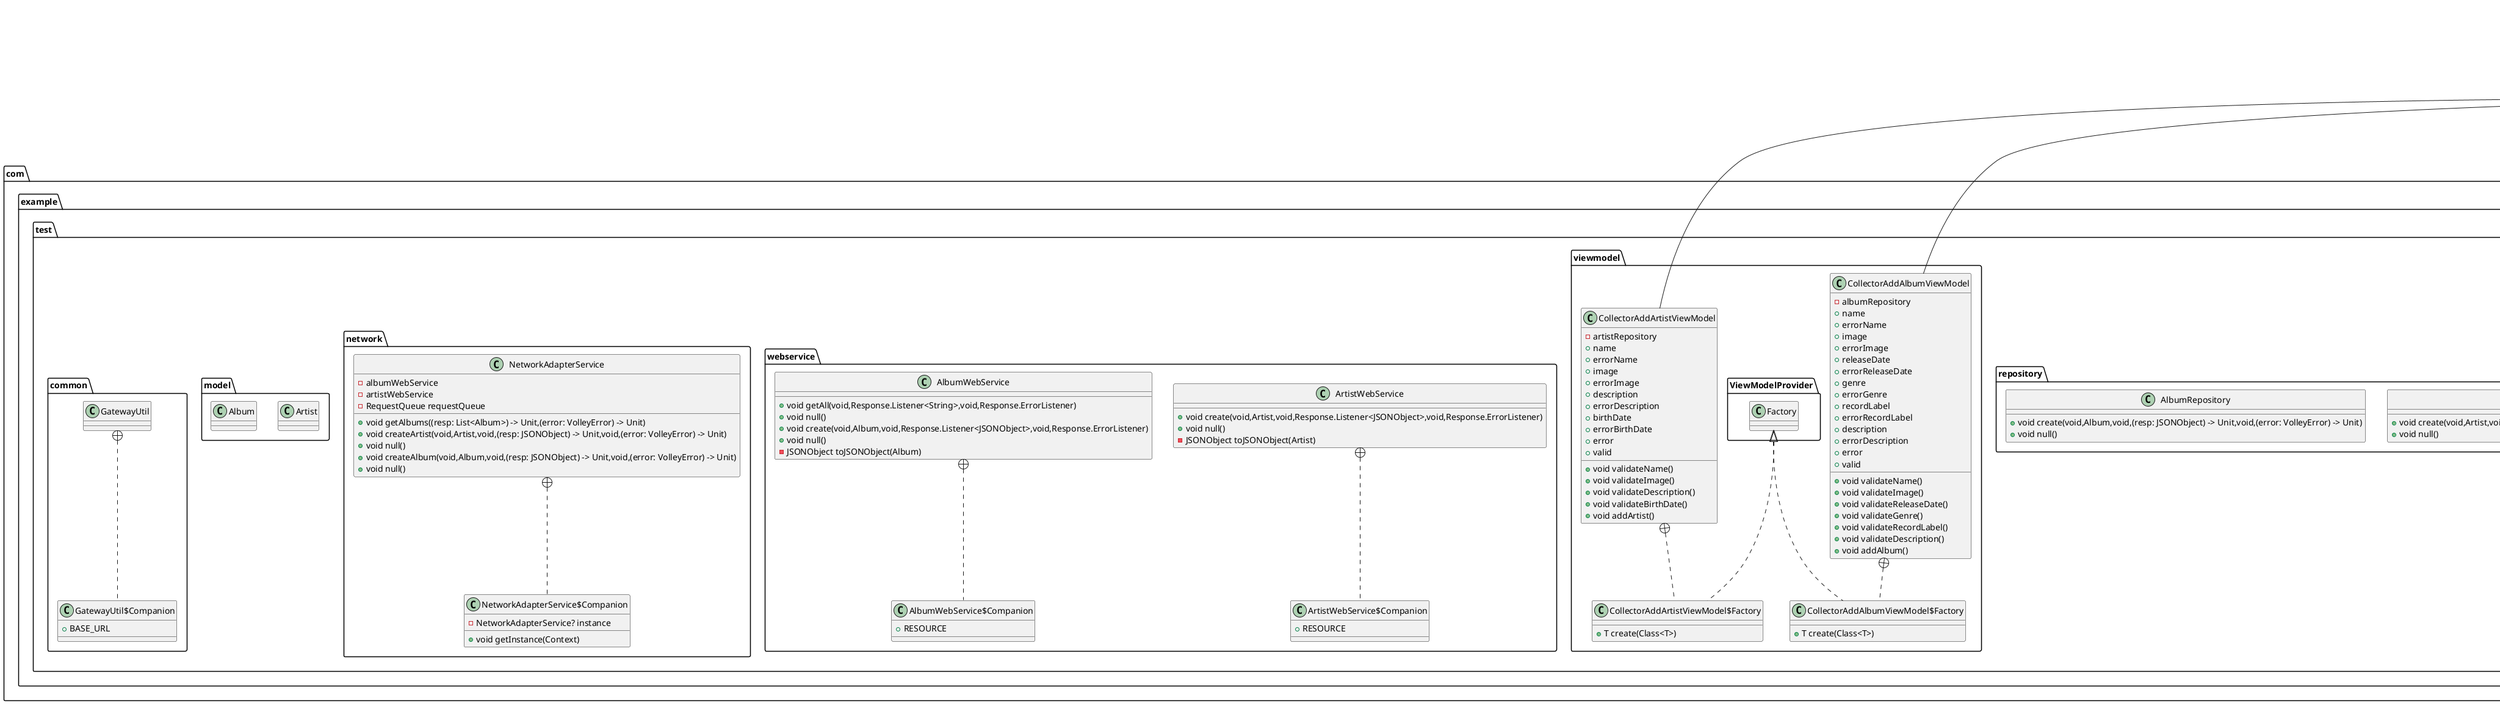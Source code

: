 @startuml
class com.example.test.ui.CollectorHomeActivity {
- ActivityCollectorHomeBinding? _binding
-  binding
+ void onCreate(Bundle?)
}
class com.example.test.repository.ArtistRepository {
+ void create(void,Artist,void,(resp: JSONObject) -> Unit,void,(error: VolleyError) -> Unit)
+ void null()
}
class com.example.test.repository.AlbumRepository {
+ void create(void,Album,void,(resp: JSONObject) -> Unit,void,(error: VolleyError) -> Unit)
+ void null()
}
class com.example.test.ui.CollectorAddArtistActivity {
- ActivityCollectorAddArtistBinding? _binding
-  binding
- CollectorAddArtistViewModel viewModel
+ void onCreate(Bundle?)
}
class com.example.test.viewmodel.CollectorAddArtistViewModel$Factory {
+ T create(Class<T>)
}
class com.example.test.viewmodel.CollectorAddArtistViewModel {
-  artistRepository
+  name
+  errorName
+  image
+  errorImage
+  description
+  errorDescription
+  birthDate
+  errorBirthDate
+  error
+  valid
+ void validateName()
+ void validateImage()
+ void validateDescription()
+ void validateBirthDate()
+ void addArtist()
}
class com.example.test.webservice.ArtistWebService$Companion {
+  RESOURCE
}
class com.example.test.webservice.ArtistWebService {
+ void create(void,Artist,void,Response.Listener<JSONObject>,void,Response.ErrorListener)
+ void null()
- JSONObject toJSONObject(Artist)
}
class com.example.test.network.NetworkAdapterService$Companion {
- NetworkAdapterService? instance
+ void getInstance(Context)
}
class com.example.test.network.NetworkAdapterService {
-  albumWebService
-  artistWebService
- RequestQueue requestQueue
+ void getAlbums((resp: List<Album>) -> Unit,(error: VolleyError) -> Unit)
+ void createArtist(void,Artist,void,(resp: JSONObject) -> Unit,void,(error: VolleyError) -> Unit)
+ void null()
+ void createAlbum(void,Album,void,(resp: JSONObject) -> Unit,void,(error: VolleyError) -> Unit)
+ void null()
}
class com.example.test.model.Artist {
}
class com.example.test.viewmodel.CollectorAddAlbumViewModel$Factory {
+ T create(Class<T>)
}
class com.example.test.viewmodel.CollectorAddAlbumViewModel {
-  albumRepository
+  name
+  errorName
+  image
+  errorImage
+  releaseDate
+  errorReleaseDate
+  genre
+  errorGenre
+  recordLabel
+  errorRecordLabel
+  description
+  errorDescription
+  error
+  valid
+ void validateName()
+ void validateImage()
+ void validateReleaseDate()
+ void validateGenre()
+ void validateRecordLabel()
+ void validateDescription()
+ void addAlbum()
}
class com.example.test.model.Album {
}
class com.example.test.ui.CollectorAddAlbumActivity {
- ActivityCollectorAddAlbumBinding? _binding
-  binding
- CollectorAddAlbumViewModel viewModel
-  isFirstSelectionGenre
-  isFirstSelectionRecordLabel
+ void onCreate(Bundle?)
}
class com.example.test.common.GatewayUtil$Companion {
+  BASE_URL
}
class com.example.test.common.GatewayUtil {
}
class com.example.test.webservice.AlbumWebService$Companion {
+  RESOURCE
}
class com.example.test.webservice.AlbumWebService {
+ void getAll(void,Response.Listener<String>,void,Response.ErrorListener)
+ void null()
+ void create(void,Album,void,Response.Listener<JSONObject>,void,Response.ErrorListener)
+ void null()
- JSONObject toJSONObject(Album)
}
class com.example.test.ui.MainActivity {
+ void onCreate(Bundle?)
+ void goToCollectorHome(View)
+ void goToVisitorHome(View)
}


androidx.appcompat.app.AppCompatActivity <|-- com.example.test.ui.CollectorHomeActivity
androidx.appcompat.app.AppCompatActivity <|-- com.example.test.ui.CollectorAddArtistActivity
com.example.test.viewmodel.CollectorAddArtistViewModel +.. com.example.test.viewmodel.CollectorAddArtistViewModel$Factory
com.example.test.viewmodel.ViewModelProvider.Factory <|.. com.example.test.viewmodel.CollectorAddArtistViewModel$Factory
androidx.lifecycle.AndroidViewModel <|-- com.example.test.viewmodel.CollectorAddArtistViewModel
com.example.test.webservice.ArtistWebService +.. com.example.test.webservice.ArtistWebService$Companion
com.example.test.network.NetworkAdapterService +.. com.example.test.network.NetworkAdapterService$Companion
com.example.test.viewmodel.CollectorAddAlbumViewModel +.. com.example.test.viewmodel.CollectorAddAlbumViewModel$Factory
com.example.test.viewmodel.ViewModelProvider.Factory <|.. com.example.test.viewmodel.CollectorAddAlbumViewModel$Factory
androidx.lifecycle.AndroidViewModel <|-- com.example.test.viewmodel.CollectorAddAlbumViewModel
androidx.appcompat.app.AppCompatActivity <|-- com.example.test.ui.CollectorAddAlbumActivity
com.example.test.common.GatewayUtil +.. com.example.test.common.GatewayUtil$Companion
com.example.test.webservice.AlbumWebService +.. com.example.test.webservice.AlbumWebService$Companion
androidx.appcompat.app.AppCompatActivity <|-- com.example.test.ui.MainActivity
@enduml